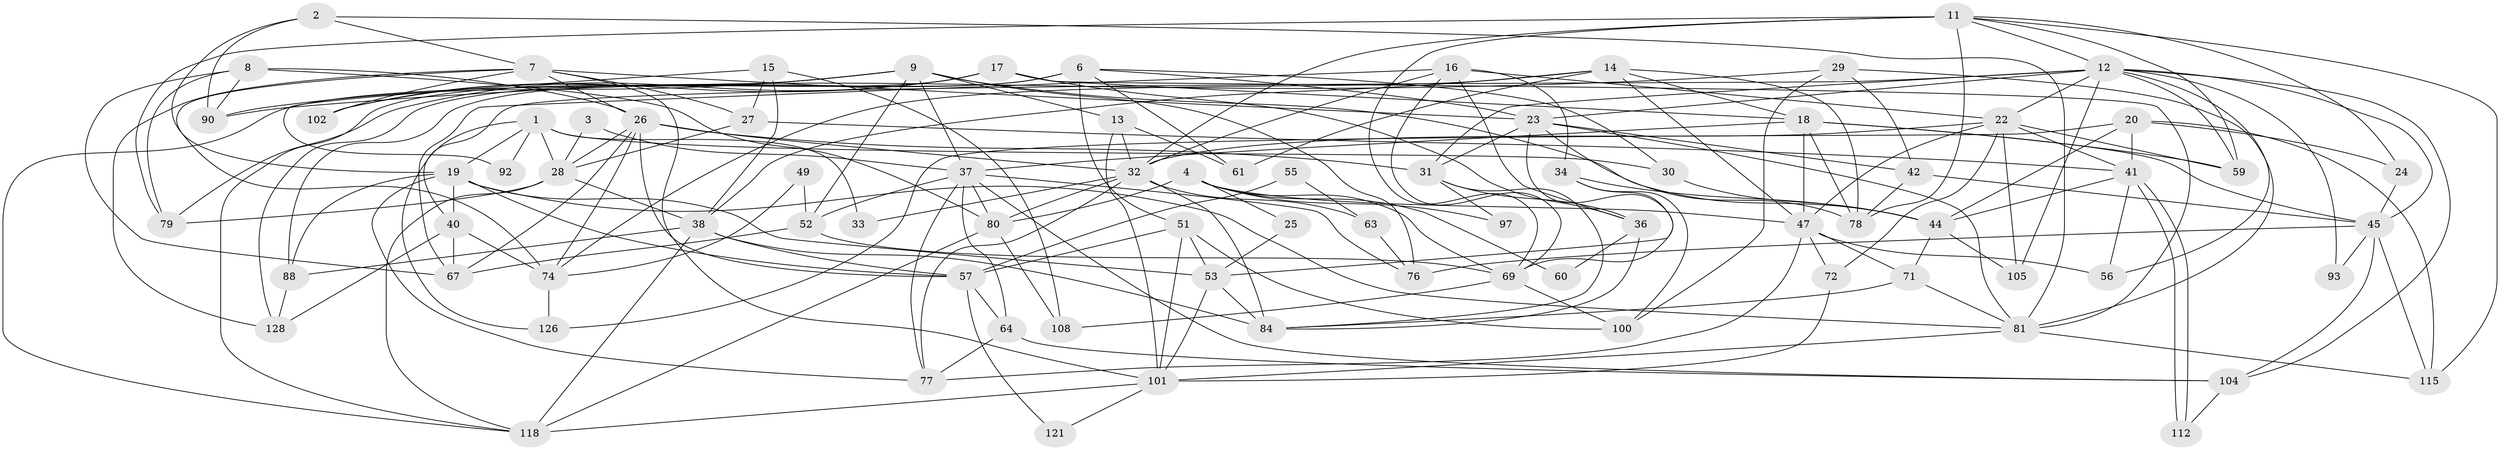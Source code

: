 // original degree distribution, {5: 0.171875, 4: 0.28125, 2: 0.1484375, 3: 0.2578125, 6: 0.0703125, 8: 0.03125, 7: 0.0390625}
// Generated by graph-tools (version 1.1) at 2025/11/02/27/25 16:11:23]
// undirected, 81 vertices, 205 edges
graph export_dot {
graph [start="1"]
  node [color=gray90,style=filled];
  1 [super="+5"];
  2;
  3;
  4 [super="+124"];
  6 [super="+95"];
  7 [super="+58"];
  8 [super="+10"];
  9 [super="+46"];
  11 [super="+73"];
  12 [super="+91"];
  13;
  14;
  15 [super="+68"];
  16 [super="+21"];
  17 [super="+96"];
  18 [super="+35"];
  19 [super="+54"];
  20 [super="+122"];
  22 [super="+94"];
  23 [super="+43"];
  24;
  25;
  26 [super="+70"];
  27;
  28 [super="+110"];
  29;
  30 [super="+120"];
  31 [super="+62"];
  32 [super="+39"];
  33;
  34 [super="+125"];
  36 [super="+86"];
  37 [super="+65"];
  38 [super="+103"];
  40 [super="+85"];
  41 [super="+50"];
  42 [super="+48"];
  44 [super="+75"];
  45 [super="+89"];
  47 [super="+116"];
  49;
  51;
  52 [super="+114"];
  53 [super="+66"];
  55;
  56;
  57 [super="+82"];
  59 [super="+87"];
  60;
  61 [super="+83"];
  63;
  64;
  67 [super="+111"];
  69 [super="+113"];
  71;
  72;
  74 [super="+107"];
  76;
  77 [super="+127"];
  78;
  79;
  80 [super="+99"];
  81 [super="+117"];
  84 [super="+98"];
  88 [super="+106"];
  90;
  92;
  93;
  97;
  100;
  101 [super="+119"];
  102;
  104 [super="+109"];
  105;
  108;
  112;
  115;
  118 [super="+123"];
  121;
  126;
  128;
  1 -- 126;
  1 -- 19;
  1 -- 30;
  1 -- 33;
  1 -- 28;
  1 -- 92;
  2 -- 90;
  2 -- 81;
  2 -- 7;
  2 -- 19;
  3 -- 28;
  3 -- 37;
  4 -- 25;
  4 -- 69;
  4 -- 97;
  4 -- 60;
  4 -- 47;
  4 -- 80;
  6 -- 23;
  6 -- 128;
  6 -- 51;
  6 -- 88;
  6 -- 61;
  6 -- 30;
  7 -- 26;
  7 -- 74;
  7 -- 128;
  7 -- 102;
  7 -- 23;
  7 -- 27;
  7 -- 101;
  8 -- 90;
  8 -- 79;
  8 -- 80;
  8 -- 67;
  8 -- 26;
  9 -- 13;
  9 -- 90;
  9 -- 102;
  9 -- 52;
  9 -- 118;
  9 -- 76;
  9 -- 37;
  9 -- 44;
  11 -- 78 [weight=2];
  11 -- 115;
  11 -- 32;
  11 -- 69;
  11 -- 24;
  11 -- 59;
  11 -- 12;
  11 -- 79;
  12 -- 56;
  12 -- 93;
  12 -- 104;
  12 -- 105;
  12 -- 23;
  12 -- 59;
  12 -- 45;
  12 -- 40;
  12 -- 22;
  12 -- 31;
  13 -- 101;
  13 -- 32;
  13 -- 61;
  14 -- 18;
  14 -- 61;
  14 -- 78;
  14 -- 47;
  14 -- 38;
  14 -- 74;
  15 -- 38;
  15 -- 108;
  15 -- 92;
  15 -- 27;
  16 -- 69;
  16 -- 32;
  16 -- 67;
  16 -- 36;
  16 -- 22;
  16 -- 34;
  17 -- 81;
  17 -- 102;
  17 -- 79;
  17 -- 36;
  17 -- 18;
  17 -- 118;
  18 -- 47;
  18 -- 37;
  18 -- 59;
  18 -- 45;
  18 -- 78;
  19 -- 81;
  19 -- 40;
  19 -- 77;
  19 -- 57;
  19 -- 53;
  19 -- 88;
  20 -- 24;
  20 -- 126;
  20 -- 41;
  20 -- 115;
  20 -- 44;
  22 -- 41;
  22 -- 32;
  22 -- 47;
  22 -- 72;
  22 -- 105;
  22 -- 59;
  23 -- 31;
  23 -- 42;
  23 -- 69;
  23 -- 81;
  23 -- 78;
  24 -- 45;
  25 -- 53;
  26 -- 31;
  26 -- 28;
  26 -- 67;
  26 -- 32;
  26 -- 74;
  26 -- 57;
  27 -- 41;
  27 -- 28;
  28 -- 38;
  28 -- 79;
  28 -- 118;
  29 -- 100;
  29 -- 90;
  29 -- 81;
  29 -- 42;
  30 -- 44;
  31 -- 36;
  31 -- 97;
  31 -- 84;
  32 -- 33;
  32 -- 63;
  32 -- 80;
  32 -- 84 [weight=2];
  32 -- 77;
  34 -- 100;
  34 -- 44 [weight=2];
  34 -- 53;
  36 -- 60;
  36 -- 84;
  37 -- 64;
  37 -- 104;
  37 -- 76;
  37 -- 77;
  37 -- 52;
  37 -- 80;
  38 -- 57;
  38 -- 84;
  38 -- 118;
  38 -- 88;
  40 -- 67;
  40 -- 74;
  40 -- 128;
  41 -- 112;
  41 -- 112;
  41 -- 56;
  41 -- 44;
  42 -- 45;
  42 -- 78;
  44 -- 71;
  44 -- 105;
  45 -- 76;
  45 -- 93;
  45 -- 115;
  45 -- 104;
  47 -- 71;
  47 -- 72;
  47 -- 56;
  47 -- 77;
  49 -- 52;
  49 -- 74;
  51 -- 53;
  51 -- 100;
  51 -- 101;
  51 -- 57;
  52 -- 69;
  52 -- 67;
  53 -- 101;
  53 -- 84;
  55 -- 63;
  55 -- 57;
  57 -- 64;
  57 -- 121;
  63 -- 76;
  64 -- 77;
  64 -- 104;
  69 -- 108;
  69 -- 100;
  71 -- 81;
  71 -- 84;
  72 -- 101;
  74 -- 126;
  80 -- 118;
  80 -- 108;
  81 -- 115;
  81 -- 101;
  88 -- 128;
  101 -- 121;
  101 -- 118;
  104 -- 112;
}
